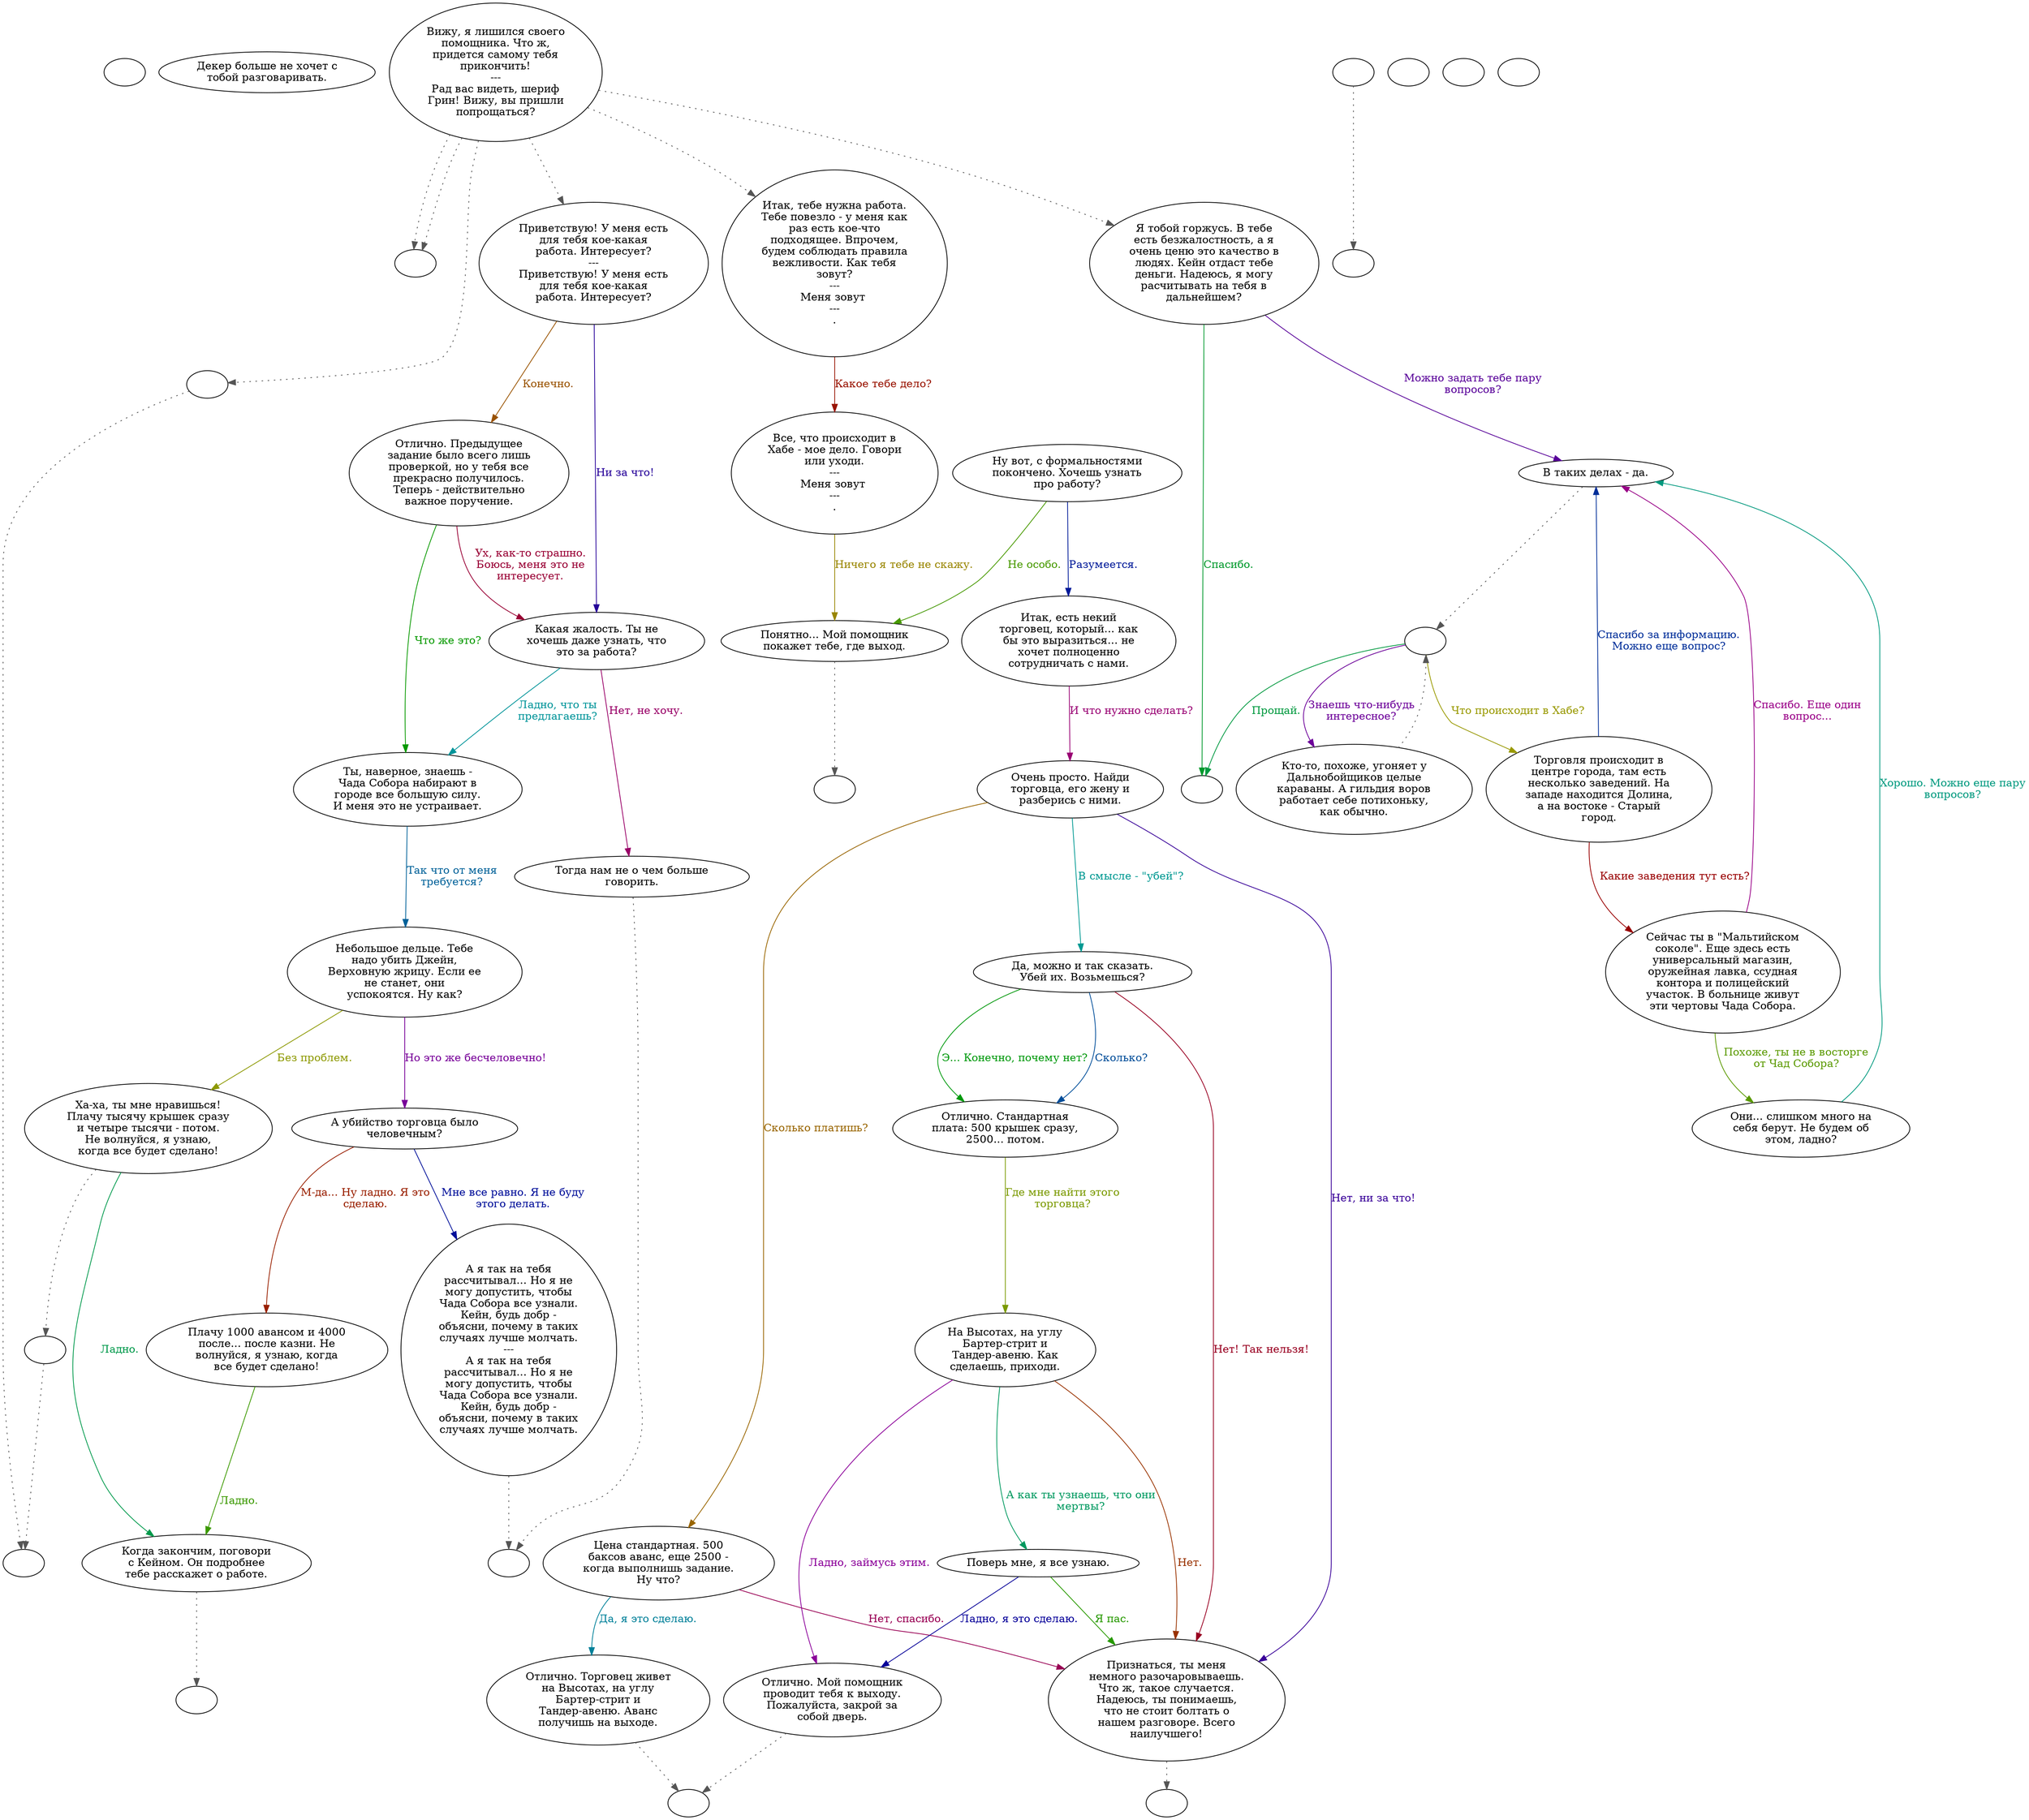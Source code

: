 digraph decker {
  "start" [style=filled       fillcolor="#FFFFFF"       color="#000000"]
  "start" [label=""]
  "look_at_p_proc" [style=filled       fillcolor="#FFFFFF"       color="#000000"]
  "look_at_p_proc" [label="Декер больше не хочет с\nтобой разговаривать."]
  "combat" [style=filled       fillcolor="#FFFFFF"       color="#000000"]
  "combat" [label=""]
  "critter_p_proc" [style=filled       fillcolor="#FFFFFF"       color="#000000"]
  "critter_p_proc" -> "DeckerTransport" [style=dotted color="#555555"]
  "critter_p_proc" [label=""]
  "pickup_p_proc" [style=filled       fillcolor="#FFFFFF"       color="#000000"]
  "pickup_p_proc" [label=""]
  "talk_p_proc" [style=filled       fillcolor="#FFFFFF"       color="#000000"]
  "talk_p_proc" -> "get_reaction" [style=dotted color="#555555"]
  "talk_p_proc" -> "combat" [style=dotted color="#555555"]
  "talk_p_proc" -> "combat" [style=dotted color="#555555"]
  "talk_p_proc" -> "Decker01" [style=dotted color="#555555"]
  "talk_p_proc" -> "Decker15" [style=dotted color="#555555"]
  "talk_p_proc" -> "Decker26" [style=dotted color="#555555"]
  "talk_p_proc" [label="Вижу, я лишился своего\nпомощника. Что ж,\nпридется самому тебя\nприкончить!\n---\nРад вас видеть, шериф\nГрин! Вижу, вы пришли\nпопрощаться?"]
  "destroy_p_proc" [style=filled       fillcolor="#FFFFFF"       color="#000000"]
  "destroy_p_proc" [label=""]
  "map_enter_p_proc" [style=filled       fillcolor="#FFFFFF"       color="#000000"]
  "map_enter_p_proc" [label=""]
  "PlayerQuestions" [style=filled       fillcolor="#FFFFFF"       color="#000000"]
  "PlayerQuestions" [label=""]
  "PlayerQuestions" -> "Decker17" [label="Что происходит в Хабе?" color="#999900" fontcolor="#999900"]
  "PlayerQuestions" -> "Decker25" [label="Знаешь что-нибудь\nинтересное?" color="#6C0099" fontcolor="#6C0099"]
  "PlayerQuestions" -> "DeckerEndNormal" [label="Прощай." color="#00993F" fontcolor="#00993F"]
  "Decker01" [style=filled       fillcolor="#FFFFFF"       color="#000000"]
  "Decker01" [label="Итак, тебе нужна работа.\nТебе повезло - у меня как\nраз есть кое-что\nподходящее. Впрочем,\nбудем соблюдать правила\nвежливости. Как тебя\nзовут?\n---\nМеня зовут \n---\n."]
  "Decker01" -> "Decker13" [label="Какое тебе дело?" color="#991300" fontcolor="#991300"]
  "Decker02" [style=filled       fillcolor="#FFFFFF"       color="#000000"]
  "Decker02" [label="Ну вот, с формальностями\nпокончено. Хочешь узнать\nпро работу?"]
  "Decker02" -> "Decker03" [label="Разумеется." color="#001A99" fontcolor="#001A99"]
  "Decker02" -> "Decker14" [label="Не особо." color="#479900" fontcolor="#479900"]
  "Decker03" [style=filled       fillcolor="#FFFFFF"       color="#000000"]
  "Decker03" [label="Итак, есть некий\nторговец, который... как\nбы это выразиться... не\nхочет полноценно\nсотрудничать с нами."]
  "Decker03" -> "Decker04" [label="И что нужно сделать?" color="#990073" fontcolor="#990073"]
  "Decker04" [style=filled       fillcolor="#FFFFFF"       color="#000000"]
  "Decker04" [label="Очень просто. Найди\nторговца, его жену и\nразберись с ними."]
  "Decker04" -> "Decker05" [label="В смысле - \"убей\"?" color="#009992" fontcolor="#009992"]
  "Decker04" -> "Decker11" [label="Сколько платишь?" color="#996500" fontcolor="#996500"]
  "Decker04" -> "Decker10" [label="Нет, ни за что!" color="#390099" fontcolor="#390099"]
  "Decker05" [style=filled       fillcolor="#FFFFFF"       color="#000000"]
  "Decker05" [label="Да, можно и так сказать.\nУбей их. Возьмешься?"]
  "Decker05" -> "Decker06" [label="Э... Конечно, почему нет?" color="#00990C" fontcolor="#00990C"]
  "Decker05" -> "Decker10" [label="Нет! Так нельзя!" color="#990021" fontcolor="#990021"]
  "Decker05" -> "Decker06" [label="Сколько?" color="#004D99" fontcolor="#004D99"]
  "Decker06" [style=filled       fillcolor="#FFFFFF"       color="#000000"]
  "Decker06" [label="Отлично. Стандартная\nплата: 500 крышек сразу,\n2500... потом."]
  "Decker06" -> "Decker07" [label="Где мне найти этого\nторговца?" color="#7A9900" fontcolor="#7A9900"]
  "Decker07" [style=filled       fillcolor="#FFFFFF"       color="#000000"]
  "Decker07" [label="На Высотах, на углу\nБартер-стрит и\nТандер-авеню. Как\nсделаешь, приходи."]
  "Decker07" -> "Decker08" [label="Ладно, займусь этим." color="#8B0099" fontcolor="#8B0099"]
  "Decker07" -> "Decker09" [label="А как ты узнаешь, что они\nмертвы?" color="#00995F" fontcolor="#00995F"]
  "Decker07" -> "Decker10" [label="Нет." color="#993200" fontcolor="#993200"]
  "Decker08" [style=filled       fillcolor="#FFFFFF"       color="#000000"]
  "Decker08" -> "DeckerEndAcceptJob1" [style=dotted color="#555555"]
  "Decker08" [label="Отлично. Мой помощник\nпроводит тебя к выходу.\nПожалуйста, закрой за\nсобой дверь."]
  "Decker09" [style=filled       fillcolor="#FFFFFF"       color="#000000"]
  "Decker09" [label="Поверь мне, я все узнаю."]
  "Decker09" -> "Decker08" [label="Ладно, я это сделаю." color="#060099" fontcolor="#060099"]
  "Decker09" -> "Decker10" [label="Я пас." color="#279900" fontcolor="#279900"]
  "Decker10" [style=filled       fillcolor="#FFFFFF"       color="#000000"]
  "Decker10" -> "DeckerEndDeclineJob1" [style=dotted color="#555555"]
  "Decker10" [label="Признаться, ты меня\nнемного разочаровываешь.\nЧто ж, такое случается.\nНадеюсь, ты понимаешь,\nчто не стоит болтать о\nнашем разговоре. Всего\nнаилучшего!"]
  "Decker11" [style=filled       fillcolor="#FFFFFF"       color="#000000"]
  "Decker11" [label="Цена стандартная. 500\nбаксов аванс, еще 2500 -\nкогда выполнишь задание.\nНу что?"]
  "Decker11" -> "Decker10" [label="Нет, спасибо." color="#990054" fontcolor="#990054"]
  "Decker11" -> "Decker12" [label="Да, я это сделаю." color="#008099" fontcolor="#008099"]
  "Decker12" [style=filled       fillcolor="#FFFFFF"       color="#000000"]
  "Decker12" -> "DeckerEndAcceptJob1" [style=dotted color="#555555"]
  "Decker12" [label="Отлично. Торговец живет\nна Высотах, на углу\nБартер-стрит и\nТандер-авеню. Аванс\nполучишь на выходе."]
  "Decker13" [style=filled       fillcolor="#FFFFFF"       color="#000000"]
  "Decker13" [label="Все, что происходит в\nХабе - мое дело. Говори\nили уходи.\n---\nМеня зовут \n---\n."]
  "Decker13" -> "Decker14" [label="Ничего я тебе не скажу." color="#998500" fontcolor="#998500"]
  "Decker14" [style=filled       fillcolor="#FFFFFF"       color="#000000"]
  "Decker14" -> "DeckerEndInsult" [style=dotted color="#555555"]
  "Decker14" [label="Понятно... Мой помощник\nпокажет тебе, где выход."]
  "Decker15" [style=filled       fillcolor="#FFFFFF"       color="#000000"]
  "Decker15" [label="Я тобой горжусь. В тебе\nесть безжалостность, а я\nочень ценю это качество в\nлюдях. Кейн отдаст тебе\nденьги. Надеюсь, я могу\nрасчитывать на тебя в\nдальнейшем?"]
  "Decker15" -> "Decker16" [label="Можно задать тебе пару\nвопросов?" color="#580099" fontcolor="#580099"]
  "Decker15" -> "DeckerEndNormal" [label="Спасибо." color="#00992C" fontcolor="#00992C"]
  "Decker16" [style=filled       fillcolor="#FFFFFF"       color="#000000"]
  "Decker16" -> "PlayerQuestions" [style=dotted color="#555555"]
  "Decker16" [label="В таких делах - да."]
  "Decker17" [style=filled       fillcolor="#FFFFFF"       color="#000000"]
  "Decker17" [label="Торговля происходит в\nцентре города, там есть\nнесколько заведений. На\nзападе находится Долина,\nа на востоке - Старый\nгород."]
  "Decker17" -> "Decker18" [label="Какие заведения тут есть?" color="#990001" fontcolor="#990001"]
  "Decker17" -> "Decker16" [label="Спасибо за информацию.\nМожно еще вопрос?" color="#002E99" fontcolor="#002E99"]
  "Decker18" [style=filled       fillcolor="#FFFFFF"       color="#000000"]
  "Decker18" [label="Сейчас ты в \"Мальтийском\nсоколе\". Еще здесь есть\nуниверсальный магазин,\nоружейная лавка, ссудная\nконтора и полицейский\nучасток. В больнице живут\nэти чертовы Чада Собора."]
  "Decker18" -> "Decker19" [label="Похоже, ты не в восторге\nот Чад Собора?" color="#5A9900" fontcolor="#5A9900"]
  "Decker18" -> "Decker16" [label="Спасибо. Еще один\nвопрос..." color="#990087" fontcolor="#990087"]
  "Decker19" [style=filled       fillcolor="#FFFFFF"       color="#000000"]
  "Decker19" [label="Они... слишком много на\nсебя берут. Не будем об\nэтом, ладно?"]
  "Decker19" -> "Decker16" [label="Хорошо. Можно еще пару\nвопросов?" color="#00997E" fontcolor="#00997E"]
  "Decker25" [style=filled       fillcolor="#FFFFFF"       color="#000000"]
  "Decker25" -> "PlayerQuestions" [style=dotted color="#555555"]
  "Decker25" [label="Кто-то, похоже, угоняет у\nДальнобойщиков целые\nкараваны. А гильдия воров\nработает себе потихоньку,\nкак обычно."]
  "Decker26" [style=filled       fillcolor="#FFFFFF"       color="#000000"]
  "Decker26" [label="Приветствую! У меня есть\nдля тебя кое-какая\nработа. Интересует?\n---\nПриветствую! У меня есть\nдля тебя кое-какая\nработа. Интересует?"]
  "Decker26" -> "Decker27" [label="Конечно." color="#995200" fontcolor="#995200"]
  "Decker26" -> "Decker35" [label="Ни за что!" color="#250099" fontcolor="#250099"]
  "Decker27" [style=filled       fillcolor="#FFFFFF"       color="#000000"]
  "Decker27" [label="Отлично. Предыдущее\nзадание было всего лишь\nпроверкой, но у тебя все\nпрекрасно получилось.\nТеперь - действительно\nважное поручение."]
  "Decker27" -> "Decker28" [label="Что же это?" color="#079900" fontcolor="#079900"]
  "Decker27" -> "Decker35" [label="Ух, как-то страшно.\nБоюсь, меня это не\nинтересует." color="#990034" fontcolor="#990034"]
  "Decker28" [style=filled       fillcolor="#FFFFFF"       color="#000000"]
  "Decker28" [label="Ты, наверное, знаешь -\nЧада Собора набирают в\nгороде все большую силу.\nИ меня это не устраивает."]
  "Decker28" -> "Decker29" [label="Так что от меня\nтребуется?" color="#006199" fontcolor="#006199"]
  "Decker29" [style=filled       fillcolor="#FFFFFF"       color="#000000"]
  "Decker29" [label="Небольшое дельце. Тебе\nнадо убить Джейн,\nВерховную жрицу. Если ее\nне станет, они\nуспокоятся. Ну как?"]
  "Decker29" -> "Decker30" [label="Без проблем." color="#8D9900" fontcolor="#8D9900"]
  "Decker29" -> "Decker32" [label="Но это же бесчеловечно!" color="#780099" fontcolor="#780099"]
  "Decker30" [style=filled       fillcolor="#FFFFFF"       color="#000000"]
  "Decker30" -> "UpReact" [style=dotted color="#555555"]
  "Decker30" [label="Ха-ха, ты мне нравишься!\nПлачу тысячу крышек сразу\nи четыре тысячи - потом.\nНе волнуйся, я узнаю,\nкогда все будет сделано!"]
  "Decker30" -> "Decker31" [label="Ладно." color="#00994B" fontcolor="#00994B"]
  "Decker31" [style=filled       fillcolor="#FFFFFF"       color="#000000"]
  "Decker31" -> "DeckerEndAcceptJob2" [style=dotted color="#555555"]
  "Decker31" [label="Когда закончим, поговори\nс Кейном. Он подробнее\nтебе расскажет о работе."]
  "Decker32" [style=filled       fillcolor="#FFFFFF"       color="#000000"]
  "Decker32" [label="А убийство торговца было\nчеловечным?"]
  "Decker32" -> "Decker33" [label="М-да... Ну ладно. Я это\nсделаю." color="#991F00" fontcolor="#991F00"]
  "Decker32" -> "Decker34" [label="Мне все равно. Я не буду\nэтого делать." color="#000E99" fontcolor="#000E99"]
  "Decker33" [style=filled       fillcolor="#FFFFFF"       color="#000000"]
  "Decker33" [label="Плачу 1000 авансом и 4000\nпосле... после казни. Не\nволнуйся, я узнаю, когда\nвсе будет сделано!"]
  "Decker33" -> "Decker31" [label="Ладно." color="#3B9900" fontcolor="#3B9900"]
  "Decker34" [style=filled       fillcolor="#FFFFFF"       color="#000000"]
  "Decker34" -> "DeckerEndDeclineJob2" [style=dotted color="#555555"]
  "Decker34" [label="А я так на тебя\nрассчитывал... Но я не\nмогу допустить, чтобы\nЧада Собора все узнали.\nКейн, будь добр -\nобъясни, почему в таких\nслучаях лучше молчать.\n---\nА я так на тебя\nрассчитывал... Но я не\nмогу допустить, чтобы\nЧада Собора все узнали.\nКейн, будь добр -\nобъясни, почему в таких\nслучаях лучше молчать."]
  "Decker35" [style=filled       fillcolor="#FFFFFF"       color="#000000"]
  "Decker35" [label="Какая жалость. Ты не\nхочешь даже узнать, что\nэто за работа?"]
  "Decker35" -> "Decker36" [label="Нет, не хочу." color="#990067" fontcolor="#990067"]
  "Decker35" -> "Decker28" [label="Ладно, что ты\nпредлагаешь?" color="#009499" fontcolor="#009499"]
  "Decker36" [style=filled       fillcolor="#FFFFFF"       color="#000000"]
  "Decker36" -> "DeckerEndDeclineJob2" [style=dotted color="#555555"]
  "Decker36" [label="Тогда нам не о чем больше\nговорить."]
  "DeckerEndAcceptJob1" [style=filled       fillcolor="#FFFFFF"       color="#000000"]
  "DeckerEndAcceptJob1" [label=""]
  "DeckerEndDeclineJob1" [style=filled       fillcolor="#FFFFFF"       color="#000000"]
  "DeckerEndDeclineJob1" [label=""]
  "DeckerEndAcceptJob2" [style=filled       fillcolor="#FFFFFF"       color="#000000"]
  "DeckerEndAcceptJob2" [label=""]
  "DeckerEndDeclineJob2" [style=filled       fillcolor="#FFFFFF"       color="#000000"]
  "DeckerEndDeclineJob2" [label=""]
  "DeckerEndInsult" [style=filled       fillcolor="#FFFFFF"       color="#000000"]
  "DeckerEndInsult" [label=""]
  "DeckerEndNormal" [style=filled       fillcolor="#FFFFFF"       color="#000000"]
  "DeckerEndNormal" [label=""]
  "DeckerTransport" [style=filled       fillcolor="#FFFFFF"       color="#000000"]
  "DeckerTransport" [label=""]
  "get_reaction" [style=filled       fillcolor="#FFFFFF"       color="#000000"]
  "get_reaction" -> "ReactToLevel" [style=dotted color="#555555"]
  "get_reaction" [label=""]
  "ReactToLevel" [style=filled       fillcolor="#FFFFFF"       color="#000000"]
  "ReactToLevel" [label=""]
  "UpReact" [style=filled       fillcolor="#FFFFFF"       color="#000000"]
  "UpReact" -> "ReactToLevel" [style=dotted color="#555555"]
  "UpReact" [label=""]
}